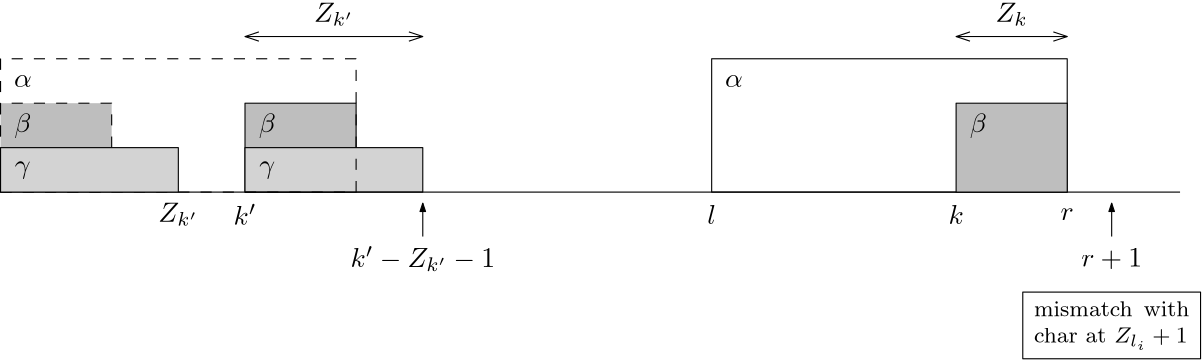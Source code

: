 <?xml version="1.0"?>
<!DOCTYPE ipe SYSTEM "ipe.dtd">
<ipe version="70218" creator="Ipe 7.2.24">
<info created="D:20220310025102" modified="D:20220310030926"/>
<ipestyle name="basic">
<symbol name="arrow/arc(spx)">
<path stroke="sym-stroke" fill="sym-stroke" pen="sym-pen">
0 0 m
-1 0.333 l
-1 -0.333 l
h
</path>
</symbol>
<symbol name="arrow/farc(spx)">
<path stroke="sym-stroke" fill="white" pen="sym-pen">
0 0 m
-1 0.333 l
-1 -0.333 l
h
</path>
</symbol>
<symbol name="arrow/ptarc(spx)">
<path stroke="sym-stroke" fill="sym-stroke" pen="sym-pen">
0 0 m
-1 0.333 l
-0.8 0 l
-1 -0.333 l
h
</path>
</symbol>
<symbol name="arrow/fptarc(spx)">
<path stroke="sym-stroke" fill="white" pen="sym-pen">
0 0 m
-1 0.333 l
-0.8 0 l
-1 -0.333 l
h
</path>
</symbol>
<symbol name="mark/circle(sx)" transformations="translations">
<path fill="sym-stroke">
0.6 0 0 0.6 0 0 e
0.4 0 0 0.4 0 0 e
</path>
</symbol>
<symbol name="mark/disk(sx)" transformations="translations">
<path fill="sym-stroke">
0.6 0 0 0.6 0 0 e
</path>
</symbol>
<symbol name="mark/fdisk(sfx)" transformations="translations">
<group>
<path fill="sym-fill">
0.5 0 0 0.5 0 0 e
</path>
<path fill="sym-stroke" fillrule="eofill">
0.6 0 0 0.6 0 0 e
0.4 0 0 0.4 0 0 e
</path>
</group>
</symbol>
<symbol name="mark/box(sx)" transformations="translations">
<path fill="sym-stroke" fillrule="eofill">
-0.6 -0.6 m
0.6 -0.6 l
0.6 0.6 l
-0.6 0.6 l
h
-0.4 -0.4 m
0.4 -0.4 l
0.4 0.4 l
-0.4 0.4 l
h
</path>
</symbol>
<symbol name="mark/square(sx)" transformations="translations">
<path fill="sym-stroke">
-0.6 -0.6 m
0.6 -0.6 l
0.6 0.6 l
-0.6 0.6 l
h
</path>
</symbol>
<symbol name="mark/fsquare(sfx)" transformations="translations">
<group>
<path fill="sym-fill">
-0.5 -0.5 m
0.5 -0.5 l
0.5 0.5 l
-0.5 0.5 l
h
</path>
<path fill="sym-stroke" fillrule="eofill">
-0.6 -0.6 m
0.6 -0.6 l
0.6 0.6 l
-0.6 0.6 l
h
-0.4 -0.4 m
0.4 -0.4 l
0.4 0.4 l
-0.4 0.4 l
h
</path>
</group>
</symbol>
<symbol name="mark/cross(sx)" transformations="translations">
<group>
<path fill="sym-stroke">
-0.43 -0.57 m
0.57 0.43 l
0.43 0.57 l
-0.57 -0.43 l
h
</path>
<path fill="sym-stroke">
-0.43 0.57 m
0.57 -0.43 l
0.43 -0.57 l
-0.57 0.43 l
h
</path>
</group>
</symbol>
<symbol name="arrow/fnormal(spx)">
<path stroke="sym-stroke" fill="white" pen="sym-pen">
0 0 m
-1 0.333 l
-1 -0.333 l
h
</path>
</symbol>
<symbol name="arrow/pointed(spx)">
<path stroke="sym-stroke" fill="sym-stroke" pen="sym-pen">
0 0 m
-1 0.333 l
-0.8 0 l
-1 -0.333 l
h
</path>
</symbol>
<symbol name="arrow/fpointed(spx)">
<path stroke="sym-stroke" fill="white" pen="sym-pen">
0 0 m
-1 0.333 l
-0.8 0 l
-1 -0.333 l
h
</path>
</symbol>
<symbol name="arrow/linear(spx)">
<path stroke="sym-stroke" pen="sym-pen">
-1 0.333 m
0 0 l
-1 -0.333 l
</path>
</symbol>
<symbol name="arrow/fdouble(spx)">
<path stroke="sym-stroke" fill="white" pen="sym-pen">
0 0 m
-1 0.333 l
-1 -0.333 l
h
-1 0 m
-2 0.333 l
-2 -0.333 l
h
</path>
</symbol>
<symbol name="arrow/double(spx)">
<path stroke="sym-stroke" fill="sym-stroke" pen="sym-pen">
0 0 m
-1 0.333 l
-1 -0.333 l
h
-1 0 m
-2 0.333 l
-2 -0.333 l
h
</path>
</symbol>
<symbol name="arrow/mid-normal(spx)">
<path stroke="sym-stroke" fill="sym-stroke" pen="sym-pen">
0.5 0 m
-0.5 0.333 l
-0.5 -0.333 l
h
</path>
</symbol>
<symbol name="arrow/mid-fnormal(spx)">
<path stroke="sym-stroke" fill="white" pen="sym-pen">
0.5 0 m
-0.5 0.333 l
-0.5 -0.333 l
h
</path>
</symbol>
<symbol name="arrow/mid-pointed(spx)">
<path stroke="sym-stroke" fill="sym-stroke" pen="sym-pen">
0.5 0 m
-0.5 0.333 l
-0.3 0 l
-0.5 -0.333 l
h
</path>
</symbol>
<symbol name="arrow/mid-fpointed(spx)">
<path stroke="sym-stroke" fill="white" pen="sym-pen">
0.5 0 m
-0.5 0.333 l
-0.3 0 l
-0.5 -0.333 l
h
</path>
</symbol>
<symbol name="arrow/mid-double(spx)">
<path stroke="sym-stroke" fill="sym-stroke" pen="sym-pen">
1 0 m
0 0.333 l
0 -0.333 l
h
0 0 m
-1 0.333 l
-1 -0.333 l
h
</path>
</symbol>
<symbol name="arrow/mid-fdouble(spx)">
<path stroke="sym-stroke" fill="white" pen="sym-pen">
1 0 m
0 0.333 l
0 -0.333 l
h
0 0 m
-1 0.333 l
-1 -0.333 l
h
</path>
</symbol>
<anglesize name="22.5 deg" value="22.5"/>
<anglesize name="30 deg" value="30"/>
<anglesize name="45 deg" value="45"/>
<anglesize name="60 deg" value="60"/>
<anglesize name="90 deg" value="90"/>
<arrowsize name="large" value="10"/>
<arrowsize name="small" value="5"/>
<arrowsize name="tiny" value="3"/>
<color name="blue" value="0 0 1"/>
<color name="brown" value="0.647 0.165 0.165"/>
<color name="darkblue" value="0 0 0.545"/>
<color name="darkcyan" value="0 0.545 0.545"/>
<color name="darkgray" value="0.663"/>
<color name="darkgreen" value="0 0.392 0"/>
<color name="darkmagenta" value="0.545 0 0.545"/>
<color name="darkorange" value="1 0.549 0"/>
<color name="darkred" value="0.545 0 0"/>
<color name="gold" value="1 0.843 0"/>
<color name="gray" value="0.745"/>
<color name="green" value="0 1 0"/>
<color name="lightblue" value="0.678 0.847 0.902"/>
<color name="lightcyan" value="0.878 1 1"/>
<color name="lightgray" value="0.827"/>
<color name="lightgreen" value="0.565 0.933 0.565"/>
<color name="lightyellow" value="1 1 0.878"/>
<color name="navy" value="0 0 0.502"/>
<color name="orange" value="1 0.647 0"/>
<color name="pink" value="1 0.753 0.796"/>
<color name="purple" value="0.627 0.125 0.941"/>
<color name="red" value="1 0 0"/>
<color name="seagreen" value="0.18 0.545 0.341"/>
<color name="turquoise" value="0.251 0.878 0.816"/>
<color name="violet" value="0.933 0.51 0.933"/>
<color name="yellow" value="1 1 0"/>
<dashstyle name="dash dot dotted" value="[4 2 1 2 1 2] 0"/>
<dashstyle name="dash dotted" value="[4 2 1 2] 0"/>
<dashstyle name="dashed" value="[4] 0"/>
<dashstyle name="dotted" value="[1 3] 0"/>
<gridsize name="1 pts" value="1"/>
<gridsize name="10 pts (~3.5 mm)" value="10"/>
<gridsize name="14 pts (~5 mm)" value="14"/>
<gridsize name="16 pts (~6 mm)" value="16"/>
<gridsize name="2 pts" value="2"/>
<gridsize name="20 pts (~7 mm)" value="20"/>
<gridsize name="28 pts (~10 mm)" value="28"/>
<gridsize name="32 pts (~12 mm)" value="32"/>
<gridsize name="4 pts" value="4"/>
<gridsize name="56 pts (~20 mm)" value="56"/>
<gridsize name="8 pts (~3 mm)" value="8"/>
<opacity name="10%" value="0.1"/>
<opacity name="30%" value="0.3"/>
<opacity name="50%" value="0.5"/>
<opacity name="75%" value="0.75"/>
<pen name="fat" value="1.2"/>
<pen name="heavier" value="0.8"/>
<pen name="ultrafat" value="2"/>
<symbolsize name="large" value="5"/>
<symbolsize name="small" value="2"/>
<symbolsize name="tiny" value="1.1"/>
<textsize name="Huge" value="\Huge"/>
<textsize name="LARGE" value="\LARGE"/>
<textsize name="Large" value="\Large"/>
<textsize name="footnote" value="\footnotesize"/>
<textsize name="huge" value="\huge"/>
<textsize name="large" value="\large"/>
<textsize name="small" value="\small"/>
<textsize name="tiny" value="\tiny"/>
<textstyle name="center" begin="\begin{center}" end="\end{center}"/>
<textstyle name="item" begin="\begin{itemize}\item{}" end="\end{itemize}"/>
<textstyle name="itemize" begin="\begin{itemize}" end="\end{itemize}"/>
<tiling name="falling" angle="-60" step="4" width="1"/>
<tiling name="rising" angle="30" step="4" width="1"/>
</ipestyle>
<page>
<layer name="alpha"/>
<view layers="alpha" active="alpha"/>
<path layer="alpha" stroke="black" fill="gray">
184 672 m
184 640 l
224 640 l
224 672 l
h
</path>
<path stroke="black" fill="lightgray">
184 656 m
184 640 l
248 640 l
248 656 l
h
</path>
<path matrix="1.10577 0 0 0 25.2308 640" stroke="black">
64 704 m
448 704 l
</path>
<path matrix="1 0 0 1 32 -64" stroke="black">
320 752 m
320 704 l
448 704 l
448 752 l
h
</path>
<text matrix="1 0 0 1 -32 -32" transformations="translations" pos="392 712" stroke="black" type="label" width="6.41" height="4.289" depth="0" halign="center" valign="center" style="math">\alpha</text>
<path matrix="1 0 0 1 -224 -64" stroke="black" dash="dashed">
320 752 m
320 704 l
448 704 l
448 752 l
h
</path>
<text matrix="1 0 0 1 -200 -64" transformations="translations" pos="392 712" stroke="black" type="label" width="5.711" height="4.297" depth="1.93" halign="center" valign="center" style="math">\gamma</text>
<text matrix="1 0 0 1 -288 -32" transformations="translations" pos="392 712" stroke="black" type="label" width="6.41" height="4.289" depth="0" halign="center" valign="center" style="math">\alpha</text>
<path matrix="1 0 0 1 -88 0" stroke="black" fill="gray" dash="dashed">
184 672 m
184 640 l
224 640 l
224 672 l
h
</path>
<path matrix="1.6 0 0 0.666667 -518.4 170.667" stroke="black" fill="lightgray">
384 728 m
384 704 l
424 704 l
424 728 l
h
</path>
<text matrix="1 0 0 1 -288 -64" transformations="translations" pos="392 712" stroke="black" type="label" width="5.711" height="4.297" depth="1.93" halign="center" valign="center" style="math">\gamma</text>
<text matrix="1 0 0 1 -40 -80" transformations="translations" pos="392 712" stroke="black" type="label" width="3.169" height="6.918" depth="0" halign="center" valign="center" style="math">l</text>
<text matrix="1 0 0 1 88 -80" transformations="translations" pos="392 712" stroke="black" type="label" width="4.771" height="4.289" depth="0" halign="center" valign="center" style="math">r</text>
<text matrix="1 0 0 1 -208 -80" transformations="translations" pos="392 712" stroke="black" type="label" width="8.295" height="7.49" depth="0" halign="center" valign="center" style="math">k&apos;</text>
<text matrix="1 0 0 1 -232 -80" transformations="translations" pos="392 712" stroke="black" type="label" width="14.397" height="6.812" depth="1.49" halign="center" valign="center" style="math">Z_{k&apos;}</text>
<text matrix="1 0 0 1 -144 -96" transformations="translations" pos="392 712" stroke="black" type="label" width="52.027" height="7.494" depth="1.49" halign="center" valign="center" style="math">k&apos; - Z_{k&apos;} - 1</text>
<path matrix="1 0 0 1 80 -64" stroke="black" arrow="normal/tiny">
168 688 m
168 700 l
</path>
<path matrix="1.6 0 0 1 -20.8 -64" stroke="black" fill="lightgray" arrow="linear/small" rarrow="linear/small">
128 760 m
168 760 l
</path>
<text matrix="1 0 0 1 -176 -8" transformations="translations" pos="392 712" stroke="black" type="label" width="14.397" height="6.812" depth="1.49" halign="center" valign="center" style="math">Z_{k&apos;}</text>
<path matrix="1 0 0 1 312 -64" stroke="black" fill="lightgray" arrow="linear/small" rarrow="linear/small">
128 760 m
168 760 l
</path>
<text matrix="1 0 0 1 68 -8" transformations="translations" pos="392 712" stroke="black" type="label" width="11.703" height="6.812" depth="1.49" halign="center" valign="center" style="math">Z_{k}</text>
<text matrix="1 0 0 1 -200 -48" transformations="translations" pos="392 712" stroke="black" type="label" width="6.161" height="6.926" depth="1.93" halign="center" valign="center" style="math">\beta</text>
<path stroke="black" fill="gray">
440 672 m
440 640 l
480 640 l
480 672 l
h
</path>
<text matrix="1 0 0 1 56 -48" transformations="translations" pos="392 712" stroke="black" type="label" width="6.161" height="6.926" depth="1.93" halign="center" valign="center" style="math">\beta</text>
<text matrix="1 0 0 1 104 -96" transformations="translations" pos="392 712" stroke="black" type="label" width="21.929" height="6.421" depth="0.83" halign="center" valign="center" style="math">r+1</text>
<path matrix="1 0 0 1 328 -64" stroke="black" arrow="normal/tiny">
168 688 m
168 700 l
</path>
<text matrix="1 0 0 1 48 -80" transformations="translations" pos="392 712" stroke="black" type="label" width="5.5" height="6.918" depth="0" halign="center" valign="center" style="math">k</text>
<text matrix="1 0 0 1 24 -8" transformations="translations" pos="472 600" stroke="black" type="minipage" width="56" height="11.316" depth="6.35" halign="center" valign="center" size="footnote">mismatch with char at $Z_{l_i} + 1$</text>
<path stroke="black">
464 604 m
464 580 l
528 580 l
528 604 l
h
</path>
<text matrix="1 0 0 1 -288 -48" transformations="translations" pos="392 712" stroke="black" type="label" width="6.161" height="6.926" depth="1.93" halign="center" valign="center" style="math">\beta</text>
</page>
</ipe>

